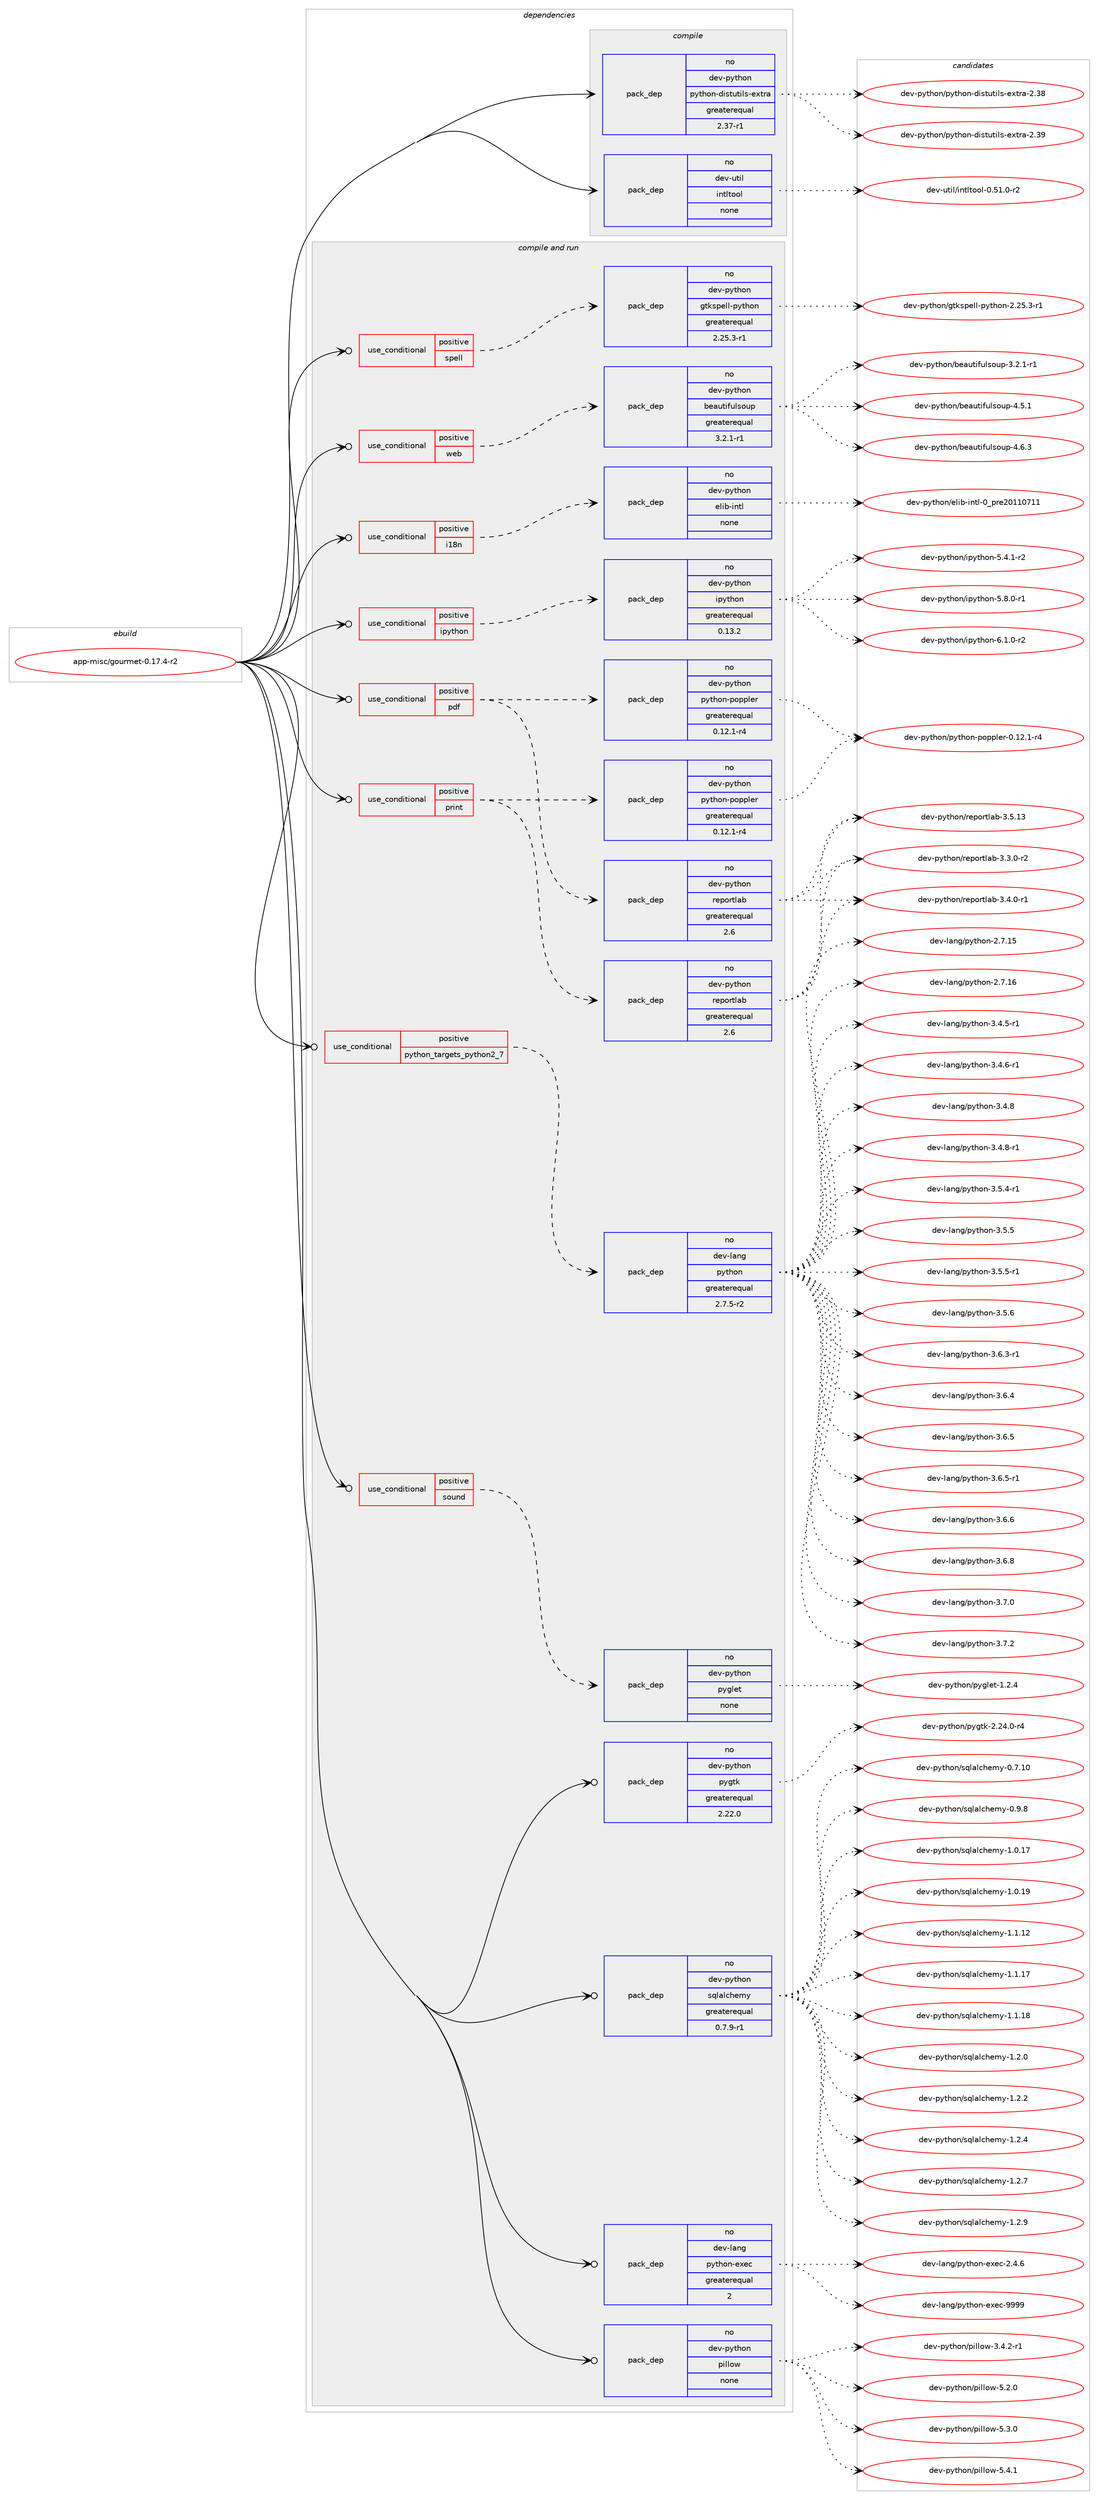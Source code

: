 digraph prolog {

# *************
# Graph options
# *************

newrank=true;
concentrate=true;
compound=true;
graph [rankdir=LR,fontname=Helvetica,fontsize=10,ranksep=1.5];#, ranksep=2.5, nodesep=0.2];
edge  [arrowhead=vee];
node  [fontname=Helvetica,fontsize=10];

# **********
# The ebuild
# **********

subgraph cluster_leftcol {
color=gray;
rank=same;
label=<<i>ebuild</i>>;
id [label="app-misc/gourmet-0.17.4-r2", color=red, width=4, href="../app-misc/gourmet-0.17.4-r2.svg"];
}

# ****************
# The dependencies
# ****************

subgraph cluster_midcol {
color=gray;
label=<<i>dependencies</i>>;
subgraph cluster_compile {
fillcolor="#eeeeee";
style=filled;
label=<<i>compile</i>>;
subgraph pack925503 {
dependency1299009 [label=<<TABLE BORDER="0" CELLBORDER="1" CELLSPACING="0" CELLPADDING="4" WIDTH="220"><TR><TD ROWSPAN="6" CELLPADDING="30">pack_dep</TD></TR><TR><TD WIDTH="110">no</TD></TR><TR><TD>dev-python</TD></TR><TR><TD>python-distutils-extra</TD></TR><TR><TD>greaterequal</TD></TR><TR><TD>2.37-r1</TD></TR></TABLE>>, shape=none, color=blue];
}
id:e -> dependency1299009:w [weight=20,style="solid",arrowhead="vee"];
subgraph pack925504 {
dependency1299010 [label=<<TABLE BORDER="0" CELLBORDER="1" CELLSPACING="0" CELLPADDING="4" WIDTH="220"><TR><TD ROWSPAN="6" CELLPADDING="30">pack_dep</TD></TR><TR><TD WIDTH="110">no</TD></TR><TR><TD>dev-util</TD></TR><TR><TD>intltool</TD></TR><TR><TD>none</TD></TR><TR><TD></TD></TR></TABLE>>, shape=none, color=blue];
}
id:e -> dependency1299010:w [weight=20,style="solid",arrowhead="vee"];
}
subgraph cluster_compileandrun {
fillcolor="#eeeeee";
style=filled;
label=<<i>compile and run</i>>;
subgraph cond353290 {
dependency1299011 [label=<<TABLE BORDER="0" CELLBORDER="1" CELLSPACING="0" CELLPADDING="4"><TR><TD ROWSPAN="3" CELLPADDING="10">use_conditional</TD></TR><TR><TD>positive</TD></TR><TR><TD>i18n</TD></TR></TABLE>>, shape=none, color=red];
subgraph pack925505 {
dependency1299012 [label=<<TABLE BORDER="0" CELLBORDER="1" CELLSPACING="0" CELLPADDING="4" WIDTH="220"><TR><TD ROWSPAN="6" CELLPADDING="30">pack_dep</TD></TR><TR><TD WIDTH="110">no</TD></TR><TR><TD>dev-python</TD></TR><TR><TD>elib-intl</TD></TR><TR><TD>none</TD></TR><TR><TD></TD></TR></TABLE>>, shape=none, color=blue];
}
dependency1299011:e -> dependency1299012:w [weight=20,style="dashed",arrowhead="vee"];
}
id:e -> dependency1299011:w [weight=20,style="solid",arrowhead="odotvee"];
subgraph cond353291 {
dependency1299013 [label=<<TABLE BORDER="0" CELLBORDER="1" CELLSPACING="0" CELLPADDING="4"><TR><TD ROWSPAN="3" CELLPADDING="10">use_conditional</TD></TR><TR><TD>positive</TD></TR><TR><TD>ipython</TD></TR></TABLE>>, shape=none, color=red];
subgraph pack925506 {
dependency1299014 [label=<<TABLE BORDER="0" CELLBORDER="1" CELLSPACING="0" CELLPADDING="4" WIDTH="220"><TR><TD ROWSPAN="6" CELLPADDING="30">pack_dep</TD></TR><TR><TD WIDTH="110">no</TD></TR><TR><TD>dev-python</TD></TR><TR><TD>ipython</TD></TR><TR><TD>greaterequal</TD></TR><TR><TD>0.13.2</TD></TR></TABLE>>, shape=none, color=blue];
}
dependency1299013:e -> dependency1299014:w [weight=20,style="dashed",arrowhead="vee"];
}
id:e -> dependency1299013:w [weight=20,style="solid",arrowhead="odotvee"];
subgraph cond353292 {
dependency1299015 [label=<<TABLE BORDER="0" CELLBORDER="1" CELLSPACING="0" CELLPADDING="4"><TR><TD ROWSPAN="3" CELLPADDING="10">use_conditional</TD></TR><TR><TD>positive</TD></TR><TR><TD>pdf</TD></TR></TABLE>>, shape=none, color=red];
subgraph pack925507 {
dependency1299016 [label=<<TABLE BORDER="0" CELLBORDER="1" CELLSPACING="0" CELLPADDING="4" WIDTH="220"><TR><TD ROWSPAN="6" CELLPADDING="30">pack_dep</TD></TR><TR><TD WIDTH="110">no</TD></TR><TR><TD>dev-python</TD></TR><TR><TD>reportlab</TD></TR><TR><TD>greaterequal</TD></TR><TR><TD>2.6</TD></TR></TABLE>>, shape=none, color=blue];
}
dependency1299015:e -> dependency1299016:w [weight=20,style="dashed",arrowhead="vee"];
subgraph pack925508 {
dependency1299017 [label=<<TABLE BORDER="0" CELLBORDER="1" CELLSPACING="0" CELLPADDING="4" WIDTH="220"><TR><TD ROWSPAN="6" CELLPADDING="30">pack_dep</TD></TR><TR><TD WIDTH="110">no</TD></TR><TR><TD>dev-python</TD></TR><TR><TD>python-poppler</TD></TR><TR><TD>greaterequal</TD></TR><TR><TD>0.12.1-r4</TD></TR></TABLE>>, shape=none, color=blue];
}
dependency1299015:e -> dependency1299017:w [weight=20,style="dashed",arrowhead="vee"];
}
id:e -> dependency1299015:w [weight=20,style="solid",arrowhead="odotvee"];
subgraph cond353293 {
dependency1299018 [label=<<TABLE BORDER="0" CELLBORDER="1" CELLSPACING="0" CELLPADDING="4"><TR><TD ROWSPAN="3" CELLPADDING="10">use_conditional</TD></TR><TR><TD>positive</TD></TR><TR><TD>print</TD></TR></TABLE>>, shape=none, color=red];
subgraph pack925509 {
dependency1299019 [label=<<TABLE BORDER="0" CELLBORDER="1" CELLSPACING="0" CELLPADDING="4" WIDTH="220"><TR><TD ROWSPAN="6" CELLPADDING="30">pack_dep</TD></TR><TR><TD WIDTH="110">no</TD></TR><TR><TD>dev-python</TD></TR><TR><TD>reportlab</TD></TR><TR><TD>greaterequal</TD></TR><TR><TD>2.6</TD></TR></TABLE>>, shape=none, color=blue];
}
dependency1299018:e -> dependency1299019:w [weight=20,style="dashed",arrowhead="vee"];
subgraph pack925510 {
dependency1299020 [label=<<TABLE BORDER="0" CELLBORDER="1" CELLSPACING="0" CELLPADDING="4" WIDTH="220"><TR><TD ROWSPAN="6" CELLPADDING="30">pack_dep</TD></TR><TR><TD WIDTH="110">no</TD></TR><TR><TD>dev-python</TD></TR><TR><TD>python-poppler</TD></TR><TR><TD>greaterequal</TD></TR><TR><TD>0.12.1-r4</TD></TR></TABLE>>, shape=none, color=blue];
}
dependency1299018:e -> dependency1299020:w [weight=20,style="dashed",arrowhead="vee"];
}
id:e -> dependency1299018:w [weight=20,style="solid",arrowhead="odotvee"];
subgraph cond353294 {
dependency1299021 [label=<<TABLE BORDER="0" CELLBORDER="1" CELLSPACING="0" CELLPADDING="4"><TR><TD ROWSPAN="3" CELLPADDING="10">use_conditional</TD></TR><TR><TD>positive</TD></TR><TR><TD>python_targets_python2_7</TD></TR></TABLE>>, shape=none, color=red];
subgraph pack925511 {
dependency1299022 [label=<<TABLE BORDER="0" CELLBORDER="1" CELLSPACING="0" CELLPADDING="4" WIDTH="220"><TR><TD ROWSPAN="6" CELLPADDING="30">pack_dep</TD></TR><TR><TD WIDTH="110">no</TD></TR><TR><TD>dev-lang</TD></TR><TR><TD>python</TD></TR><TR><TD>greaterequal</TD></TR><TR><TD>2.7.5-r2</TD></TR></TABLE>>, shape=none, color=blue];
}
dependency1299021:e -> dependency1299022:w [weight=20,style="dashed",arrowhead="vee"];
}
id:e -> dependency1299021:w [weight=20,style="solid",arrowhead="odotvee"];
subgraph cond353295 {
dependency1299023 [label=<<TABLE BORDER="0" CELLBORDER="1" CELLSPACING="0" CELLPADDING="4"><TR><TD ROWSPAN="3" CELLPADDING="10">use_conditional</TD></TR><TR><TD>positive</TD></TR><TR><TD>sound</TD></TR></TABLE>>, shape=none, color=red];
subgraph pack925512 {
dependency1299024 [label=<<TABLE BORDER="0" CELLBORDER="1" CELLSPACING="0" CELLPADDING="4" WIDTH="220"><TR><TD ROWSPAN="6" CELLPADDING="30">pack_dep</TD></TR><TR><TD WIDTH="110">no</TD></TR><TR><TD>dev-python</TD></TR><TR><TD>pyglet</TD></TR><TR><TD>none</TD></TR><TR><TD></TD></TR></TABLE>>, shape=none, color=blue];
}
dependency1299023:e -> dependency1299024:w [weight=20,style="dashed",arrowhead="vee"];
}
id:e -> dependency1299023:w [weight=20,style="solid",arrowhead="odotvee"];
subgraph cond353296 {
dependency1299025 [label=<<TABLE BORDER="0" CELLBORDER="1" CELLSPACING="0" CELLPADDING="4"><TR><TD ROWSPAN="3" CELLPADDING="10">use_conditional</TD></TR><TR><TD>positive</TD></TR><TR><TD>spell</TD></TR></TABLE>>, shape=none, color=red];
subgraph pack925513 {
dependency1299026 [label=<<TABLE BORDER="0" CELLBORDER="1" CELLSPACING="0" CELLPADDING="4" WIDTH="220"><TR><TD ROWSPAN="6" CELLPADDING="30">pack_dep</TD></TR><TR><TD WIDTH="110">no</TD></TR><TR><TD>dev-python</TD></TR><TR><TD>gtkspell-python</TD></TR><TR><TD>greaterequal</TD></TR><TR><TD>2.25.3-r1</TD></TR></TABLE>>, shape=none, color=blue];
}
dependency1299025:e -> dependency1299026:w [weight=20,style="dashed",arrowhead="vee"];
}
id:e -> dependency1299025:w [weight=20,style="solid",arrowhead="odotvee"];
subgraph cond353297 {
dependency1299027 [label=<<TABLE BORDER="0" CELLBORDER="1" CELLSPACING="0" CELLPADDING="4"><TR><TD ROWSPAN="3" CELLPADDING="10">use_conditional</TD></TR><TR><TD>positive</TD></TR><TR><TD>web</TD></TR></TABLE>>, shape=none, color=red];
subgraph pack925514 {
dependency1299028 [label=<<TABLE BORDER="0" CELLBORDER="1" CELLSPACING="0" CELLPADDING="4" WIDTH="220"><TR><TD ROWSPAN="6" CELLPADDING="30">pack_dep</TD></TR><TR><TD WIDTH="110">no</TD></TR><TR><TD>dev-python</TD></TR><TR><TD>beautifulsoup</TD></TR><TR><TD>greaterequal</TD></TR><TR><TD>3.2.1-r1</TD></TR></TABLE>>, shape=none, color=blue];
}
dependency1299027:e -> dependency1299028:w [weight=20,style="dashed",arrowhead="vee"];
}
id:e -> dependency1299027:w [weight=20,style="solid",arrowhead="odotvee"];
subgraph pack925515 {
dependency1299029 [label=<<TABLE BORDER="0" CELLBORDER="1" CELLSPACING="0" CELLPADDING="4" WIDTH="220"><TR><TD ROWSPAN="6" CELLPADDING="30">pack_dep</TD></TR><TR><TD WIDTH="110">no</TD></TR><TR><TD>dev-lang</TD></TR><TR><TD>python-exec</TD></TR><TR><TD>greaterequal</TD></TR><TR><TD>2</TD></TR></TABLE>>, shape=none, color=blue];
}
id:e -> dependency1299029:w [weight=20,style="solid",arrowhead="odotvee"];
subgraph pack925516 {
dependency1299030 [label=<<TABLE BORDER="0" CELLBORDER="1" CELLSPACING="0" CELLPADDING="4" WIDTH="220"><TR><TD ROWSPAN="6" CELLPADDING="30">pack_dep</TD></TR><TR><TD WIDTH="110">no</TD></TR><TR><TD>dev-python</TD></TR><TR><TD>pillow</TD></TR><TR><TD>none</TD></TR><TR><TD></TD></TR></TABLE>>, shape=none, color=blue];
}
id:e -> dependency1299030:w [weight=20,style="solid",arrowhead="odotvee"];
subgraph pack925517 {
dependency1299031 [label=<<TABLE BORDER="0" CELLBORDER="1" CELLSPACING="0" CELLPADDING="4" WIDTH="220"><TR><TD ROWSPAN="6" CELLPADDING="30">pack_dep</TD></TR><TR><TD WIDTH="110">no</TD></TR><TR><TD>dev-python</TD></TR><TR><TD>pygtk</TD></TR><TR><TD>greaterequal</TD></TR><TR><TD>2.22.0</TD></TR></TABLE>>, shape=none, color=blue];
}
id:e -> dependency1299031:w [weight=20,style="solid",arrowhead="odotvee"];
subgraph pack925518 {
dependency1299032 [label=<<TABLE BORDER="0" CELLBORDER="1" CELLSPACING="0" CELLPADDING="4" WIDTH="220"><TR><TD ROWSPAN="6" CELLPADDING="30">pack_dep</TD></TR><TR><TD WIDTH="110">no</TD></TR><TR><TD>dev-python</TD></TR><TR><TD>sqlalchemy</TD></TR><TR><TD>greaterequal</TD></TR><TR><TD>0.7.9-r1</TD></TR></TABLE>>, shape=none, color=blue];
}
id:e -> dependency1299032:w [weight=20,style="solid",arrowhead="odotvee"];
}
subgraph cluster_run {
fillcolor="#eeeeee";
style=filled;
label=<<i>run</i>>;
}
}

# **************
# The candidates
# **************

subgraph cluster_choices {
rank=same;
color=gray;
label=<<i>candidates</i>>;

subgraph choice925503 {
color=black;
nodesep=1;
choice10010111845112121116104111110471121211161041111104510010511511611711610510811545101120116114974550465156 [label="dev-python/python-distutils-extra-2.38", color=red, width=4,href="../dev-python/python-distutils-extra-2.38.svg"];
choice10010111845112121116104111110471121211161041111104510010511511611711610510811545101120116114974550465157 [label="dev-python/python-distutils-extra-2.39", color=red, width=4,href="../dev-python/python-distutils-extra-2.39.svg"];
dependency1299009:e -> choice10010111845112121116104111110471121211161041111104510010511511611711610510811545101120116114974550465156:w [style=dotted,weight="100"];
dependency1299009:e -> choice10010111845112121116104111110471121211161041111104510010511511611711610510811545101120116114974550465157:w [style=dotted,weight="100"];
}
subgraph choice925504 {
color=black;
nodesep=1;
choice1001011184511711610510847105110116108116111111108454846534946484511450 [label="dev-util/intltool-0.51.0-r2", color=red, width=4,href="../dev-util/intltool-0.51.0-r2.svg"];
dependency1299010:e -> choice1001011184511711610510847105110116108116111111108454846534946484511450:w [style=dotted,weight="100"];
}
subgraph choice925505 {
color=black;
nodesep=1;
choice100101118451121211161041111104710110810598451051101161084548951121141015048494948554949 [label="dev-python/elib-intl-0_pre20110711", color=red, width=4,href="../dev-python/elib-intl-0_pre20110711.svg"];
dependency1299012:e -> choice100101118451121211161041111104710110810598451051101161084548951121141015048494948554949:w [style=dotted,weight="100"];
}
subgraph choice925506 {
color=black;
nodesep=1;
choice10010111845112121116104111110471051121211161041111104553465246494511450 [label="dev-python/ipython-5.4.1-r2", color=red, width=4,href="../dev-python/ipython-5.4.1-r2.svg"];
choice10010111845112121116104111110471051121211161041111104553465646484511449 [label="dev-python/ipython-5.8.0-r1", color=red, width=4,href="../dev-python/ipython-5.8.0-r1.svg"];
choice10010111845112121116104111110471051121211161041111104554464946484511450 [label="dev-python/ipython-6.1.0-r2", color=red, width=4,href="../dev-python/ipython-6.1.0-r2.svg"];
dependency1299014:e -> choice10010111845112121116104111110471051121211161041111104553465246494511450:w [style=dotted,weight="100"];
dependency1299014:e -> choice10010111845112121116104111110471051121211161041111104553465646484511449:w [style=dotted,weight="100"];
dependency1299014:e -> choice10010111845112121116104111110471051121211161041111104554464946484511450:w [style=dotted,weight="100"];
}
subgraph choice925507 {
color=black;
nodesep=1;
choice100101118451121211161041111104711410111211111411610897984551465146484511450 [label="dev-python/reportlab-3.3.0-r2", color=red, width=4,href="../dev-python/reportlab-3.3.0-r2.svg"];
choice100101118451121211161041111104711410111211111411610897984551465246484511449 [label="dev-python/reportlab-3.4.0-r1", color=red, width=4,href="../dev-python/reportlab-3.4.0-r1.svg"];
choice1001011184511212111610411111047114101112111114116108979845514653464951 [label="dev-python/reportlab-3.5.13", color=red, width=4,href="../dev-python/reportlab-3.5.13.svg"];
dependency1299016:e -> choice100101118451121211161041111104711410111211111411610897984551465146484511450:w [style=dotted,weight="100"];
dependency1299016:e -> choice100101118451121211161041111104711410111211111411610897984551465246484511449:w [style=dotted,weight="100"];
dependency1299016:e -> choice1001011184511212111610411111047114101112111114116108979845514653464951:w [style=dotted,weight="100"];
}
subgraph choice925508 {
color=black;
nodesep=1;
choice100101118451121211161041111104711212111610411111045112111112112108101114454846495046494511452 [label="dev-python/python-poppler-0.12.1-r4", color=red, width=4,href="../dev-python/python-poppler-0.12.1-r4.svg"];
dependency1299017:e -> choice100101118451121211161041111104711212111610411111045112111112112108101114454846495046494511452:w [style=dotted,weight="100"];
}
subgraph choice925509 {
color=black;
nodesep=1;
choice100101118451121211161041111104711410111211111411610897984551465146484511450 [label="dev-python/reportlab-3.3.0-r2", color=red, width=4,href="../dev-python/reportlab-3.3.0-r2.svg"];
choice100101118451121211161041111104711410111211111411610897984551465246484511449 [label="dev-python/reportlab-3.4.0-r1", color=red, width=4,href="../dev-python/reportlab-3.4.0-r1.svg"];
choice1001011184511212111610411111047114101112111114116108979845514653464951 [label="dev-python/reportlab-3.5.13", color=red, width=4,href="../dev-python/reportlab-3.5.13.svg"];
dependency1299019:e -> choice100101118451121211161041111104711410111211111411610897984551465146484511450:w [style=dotted,weight="100"];
dependency1299019:e -> choice100101118451121211161041111104711410111211111411610897984551465246484511449:w [style=dotted,weight="100"];
dependency1299019:e -> choice1001011184511212111610411111047114101112111114116108979845514653464951:w [style=dotted,weight="100"];
}
subgraph choice925510 {
color=black;
nodesep=1;
choice100101118451121211161041111104711212111610411111045112111112112108101114454846495046494511452 [label="dev-python/python-poppler-0.12.1-r4", color=red, width=4,href="../dev-python/python-poppler-0.12.1-r4.svg"];
dependency1299020:e -> choice100101118451121211161041111104711212111610411111045112111112112108101114454846495046494511452:w [style=dotted,weight="100"];
}
subgraph choice925511 {
color=black;
nodesep=1;
choice10010111845108971101034711212111610411111045504655464953 [label="dev-lang/python-2.7.15", color=red, width=4,href="../dev-lang/python-2.7.15.svg"];
choice10010111845108971101034711212111610411111045504655464954 [label="dev-lang/python-2.7.16", color=red, width=4,href="../dev-lang/python-2.7.16.svg"];
choice1001011184510897110103471121211161041111104551465246534511449 [label="dev-lang/python-3.4.5-r1", color=red, width=4,href="../dev-lang/python-3.4.5-r1.svg"];
choice1001011184510897110103471121211161041111104551465246544511449 [label="dev-lang/python-3.4.6-r1", color=red, width=4,href="../dev-lang/python-3.4.6-r1.svg"];
choice100101118451089711010347112121116104111110455146524656 [label="dev-lang/python-3.4.8", color=red, width=4,href="../dev-lang/python-3.4.8.svg"];
choice1001011184510897110103471121211161041111104551465246564511449 [label="dev-lang/python-3.4.8-r1", color=red, width=4,href="../dev-lang/python-3.4.8-r1.svg"];
choice1001011184510897110103471121211161041111104551465346524511449 [label="dev-lang/python-3.5.4-r1", color=red, width=4,href="../dev-lang/python-3.5.4-r1.svg"];
choice100101118451089711010347112121116104111110455146534653 [label="dev-lang/python-3.5.5", color=red, width=4,href="../dev-lang/python-3.5.5.svg"];
choice1001011184510897110103471121211161041111104551465346534511449 [label="dev-lang/python-3.5.5-r1", color=red, width=4,href="../dev-lang/python-3.5.5-r1.svg"];
choice100101118451089711010347112121116104111110455146534654 [label="dev-lang/python-3.5.6", color=red, width=4,href="../dev-lang/python-3.5.6.svg"];
choice1001011184510897110103471121211161041111104551465446514511449 [label="dev-lang/python-3.6.3-r1", color=red, width=4,href="../dev-lang/python-3.6.3-r1.svg"];
choice100101118451089711010347112121116104111110455146544652 [label="dev-lang/python-3.6.4", color=red, width=4,href="../dev-lang/python-3.6.4.svg"];
choice100101118451089711010347112121116104111110455146544653 [label="dev-lang/python-3.6.5", color=red, width=4,href="../dev-lang/python-3.6.5.svg"];
choice1001011184510897110103471121211161041111104551465446534511449 [label="dev-lang/python-3.6.5-r1", color=red, width=4,href="../dev-lang/python-3.6.5-r1.svg"];
choice100101118451089711010347112121116104111110455146544654 [label="dev-lang/python-3.6.6", color=red, width=4,href="../dev-lang/python-3.6.6.svg"];
choice100101118451089711010347112121116104111110455146544656 [label="dev-lang/python-3.6.8", color=red, width=4,href="../dev-lang/python-3.6.8.svg"];
choice100101118451089711010347112121116104111110455146554648 [label="dev-lang/python-3.7.0", color=red, width=4,href="../dev-lang/python-3.7.0.svg"];
choice100101118451089711010347112121116104111110455146554650 [label="dev-lang/python-3.7.2", color=red, width=4,href="../dev-lang/python-3.7.2.svg"];
dependency1299022:e -> choice10010111845108971101034711212111610411111045504655464953:w [style=dotted,weight="100"];
dependency1299022:e -> choice10010111845108971101034711212111610411111045504655464954:w [style=dotted,weight="100"];
dependency1299022:e -> choice1001011184510897110103471121211161041111104551465246534511449:w [style=dotted,weight="100"];
dependency1299022:e -> choice1001011184510897110103471121211161041111104551465246544511449:w [style=dotted,weight="100"];
dependency1299022:e -> choice100101118451089711010347112121116104111110455146524656:w [style=dotted,weight="100"];
dependency1299022:e -> choice1001011184510897110103471121211161041111104551465246564511449:w [style=dotted,weight="100"];
dependency1299022:e -> choice1001011184510897110103471121211161041111104551465346524511449:w [style=dotted,weight="100"];
dependency1299022:e -> choice100101118451089711010347112121116104111110455146534653:w [style=dotted,weight="100"];
dependency1299022:e -> choice1001011184510897110103471121211161041111104551465346534511449:w [style=dotted,weight="100"];
dependency1299022:e -> choice100101118451089711010347112121116104111110455146534654:w [style=dotted,weight="100"];
dependency1299022:e -> choice1001011184510897110103471121211161041111104551465446514511449:w [style=dotted,weight="100"];
dependency1299022:e -> choice100101118451089711010347112121116104111110455146544652:w [style=dotted,weight="100"];
dependency1299022:e -> choice100101118451089711010347112121116104111110455146544653:w [style=dotted,weight="100"];
dependency1299022:e -> choice1001011184510897110103471121211161041111104551465446534511449:w [style=dotted,weight="100"];
dependency1299022:e -> choice100101118451089711010347112121116104111110455146544654:w [style=dotted,weight="100"];
dependency1299022:e -> choice100101118451089711010347112121116104111110455146544656:w [style=dotted,weight="100"];
dependency1299022:e -> choice100101118451089711010347112121116104111110455146554648:w [style=dotted,weight="100"];
dependency1299022:e -> choice100101118451089711010347112121116104111110455146554650:w [style=dotted,weight="100"];
}
subgraph choice925512 {
color=black;
nodesep=1;
choice1001011184511212111610411111047112121103108101116454946504652 [label="dev-python/pyglet-1.2.4", color=red, width=4,href="../dev-python/pyglet-1.2.4.svg"];
dependency1299024:e -> choice1001011184511212111610411111047112121103108101116454946504652:w [style=dotted,weight="100"];
}
subgraph choice925513 {
color=black;
nodesep=1;
choice100101118451121211161041111104710311610711511210110810845112121116104111110455046505346514511449 [label="dev-python/gtkspell-python-2.25.3-r1", color=red, width=4,href="../dev-python/gtkspell-python-2.25.3-r1.svg"];
dependency1299026:e -> choice100101118451121211161041111104710311610711511210110810845112121116104111110455046505346514511449:w [style=dotted,weight="100"];
}
subgraph choice925514 {
color=black;
nodesep=1;
choice100101118451121211161041111104798101971171161051021171081151111171124551465046494511449 [label="dev-python/beautifulsoup-3.2.1-r1", color=red, width=4,href="../dev-python/beautifulsoup-3.2.1-r1.svg"];
choice10010111845112121116104111110479810197117116105102117108115111117112455246534649 [label="dev-python/beautifulsoup-4.5.1", color=red, width=4,href="../dev-python/beautifulsoup-4.5.1.svg"];
choice10010111845112121116104111110479810197117116105102117108115111117112455246544651 [label="dev-python/beautifulsoup-4.6.3", color=red, width=4,href="../dev-python/beautifulsoup-4.6.3.svg"];
dependency1299028:e -> choice100101118451121211161041111104798101971171161051021171081151111171124551465046494511449:w [style=dotted,weight="100"];
dependency1299028:e -> choice10010111845112121116104111110479810197117116105102117108115111117112455246534649:w [style=dotted,weight="100"];
dependency1299028:e -> choice10010111845112121116104111110479810197117116105102117108115111117112455246544651:w [style=dotted,weight="100"];
}
subgraph choice925515 {
color=black;
nodesep=1;
choice1001011184510897110103471121211161041111104510112010199455046524654 [label="dev-lang/python-exec-2.4.6", color=red, width=4,href="../dev-lang/python-exec-2.4.6.svg"];
choice10010111845108971101034711212111610411111045101120101994557575757 [label="dev-lang/python-exec-9999", color=red, width=4,href="../dev-lang/python-exec-9999.svg"];
dependency1299029:e -> choice1001011184510897110103471121211161041111104510112010199455046524654:w [style=dotted,weight="100"];
dependency1299029:e -> choice10010111845108971101034711212111610411111045101120101994557575757:w [style=dotted,weight="100"];
}
subgraph choice925516 {
color=black;
nodesep=1;
choice10010111845112121116104111110471121051081081111194551465246504511449 [label="dev-python/pillow-3.4.2-r1", color=red, width=4,href="../dev-python/pillow-3.4.2-r1.svg"];
choice1001011184511212111610411111047112105108108111119455346504648 [label="dev-python/pillow-5.2.0", color=red, width=4,href="../dev-python/pillow-5.2.0.svg"];
choice1001011184511212111610411111047112105108108111119455346514648 [label="dev-python/pillow-5.3.0", color=red, width=4,href="../dev-python/pillow-5.3.0.svg"];
choice1001011184511212111610411111047112105108108111119455346524649 [label="dev-python/pillow-5.4.1", color=red, width=4,href="../dev-python/pillow-5.4.1.svg"];
dependency1299030:e -> choice10010111845112121116104111110471121051081081111194551465246504511449:w [style=dotted,weight="100"];
dependency1299030:e -> choice1001011184511212111610411111047112105108108111119455346504648:w [style=dotted,weight="100"];
dependency1299030:e -> choice1001011184511212111610411111047112105108108111119455346514648:w [style=dotted,weight="100"];
dependency1299030:e -> choice1001011184511212111610411111047112105108108111119455346524649:w [style=dotted,weight="100"];
}
subgraph choice925517 {
color=black;
nodesep=1;
choice1001011184511212111610411111047112121103116107455046505246484511452 [label="dev-python/pygtk-2.24.0-r4", color=red, width=4,href="../dev-python/pygtk-2.24.0-r4.svg"];
dependency1299031:e -> choice1001011184511212111610411111047112121103116107455046505246484511452:w [style=dotted,weight="100"];
}
subgraph choice925518 {
color=black;
nodesep=1;
choice1001011184511212111610411111047115113108971089910410110912145484655464948 [label="dev-python/sqlalchemy-0.7.10", color=red, width=4,href="../dev-python/sqlalchemy-0.7.10.svg"];
choice10010111845112121116104111110471151131089710899104101109121454846574656 [label="dev-python/sqlalchemy-0.9.8", color=red, width=4,href="../dev-python/sqlalchemy-0.9.8.svg"];
choice1001011184511212111610411111047115113108971089910410110912145494648464955 [label="dev-python/sqlalchemy-1.0.17", color=red, width=4,href="../dev-python/sqlalchemy-1.0.17.svg"];
choice1001011184511212111610411111047115113108971089910410110912145494648464957 [label="dev-python/sqlalchemy-1.0.19", color=red, width=4,href="../dev-python/sqlalchemy-1.0.19.svg"];
choice1001011184511212111610411111047115113108971089910410110912145494649464950 [label="dev-python/sqlalchemy-1.1.12", color=red, width=4,href="../dev-python/sqlalchemy-1.1.12.svg"];
choice1001011184511212111610411111047115113108971089910410110912145494649464955 [label="dev-python/sqlalchemy-1.1.17", color=red, width=4,href="../dev-python/sqlalchemy-1.1.17.svg"];
choice1001011184511212111610411111047115113108971089910410110912145494649464956 [label="dev-python/sqlalchemy-1.1.18", color=red, width=4,href="../dev-python/sqlalchemy-1.1.18.svg"];
choice10010111845112121116104111110471151131089710899104101109121454946504648 [label="dev-python/sqlalchemy-1.2.0", color=red, width=4,href="../dev-python/sqlalchemy-1.2.0.svg"];
choice10010111845112121116104111110471151131089710899104101109121454946504650 [label="dev-python/sqlalchemy-1.2.2", color=red, width=4,href="../dev-python/sqlalchemy-1.2.2.svg"];
choice10010111845112121116104111110471151131089710899104101109121454946504652 [label="dev-python/sqlalchemy-1.2.4", color=red, width=4,href="../dev-python/sqlalchemy-1.2.4.svg"];
choice10010111845112121116104111110471151131089710899104101109121454946504655 [label="dev-python/sqlalchemy-1.2.7", color=red, width=4,href="../dev-python/sqlalchemy-1.2.7.svg"];
choice10010111845112121116104111110471151131089710899104101109121454946504657 [label="dev-python/sqlalchemy-1.2.9", color=red, width=4,href="../dev-python/sqlalchemy-1.2.9.svg"];
dependency1299032:e -> choice1001011184511212111610411111047115113108971089910410110912145484655464948:w [style=dotted,weight="100"];
dependency1299032:e -> choice10010111845112121116104111110471151131089710899104101109121454846574656:w [style=dotted,weight="100"];
dependency1299032:e -> choice1001011184511212111610411111047115113108971089910410110912145494648464955:w [style=dotted,weight="100"];
dependency1299032:e -> choice1001011184511212111610411111047115113108971089910410110912145494648464957:w [style=dotted,weight="100"];
dependency1299032:e -> choice1001011184511212111610411111047115113108971089910410110912145494649464950:w [style=dotted,weight="100"];
dependency1299032:e -> choice1001011184511212111610411111047115113108971089910410110912145494649464955:w [style=dotted,weight="100"];
dependency1299032:e -> choice1001011184511212111610411111047115113108971089910410110912145494649464956:w [style=dotted,weight="100"];
dependency1299032:e -> choice10010111845112121116104111110471151131089710899104101109121454946504648:w [style=dotted,weight="100"];
dependency1299032:e -> choice10010111845112121116104111110471151131089710899104101109121454946504650:w [style=dotted,weight="100"];
dependency1299032:e -> choice10010111845112121116104111110471151131089710899104101109121454946504652:w [style=dotted,weight="100"];
dependency1299032:e -> choice10010111845112121116104111110471151131089710899104101109121454946504655:w [style=dotted,weight="100"];
dependency1299032:e -> choice10010111845112121116104111110471151131089710899104101109121454946504657:w [style=dotted,weight="100"];
}
}

}

